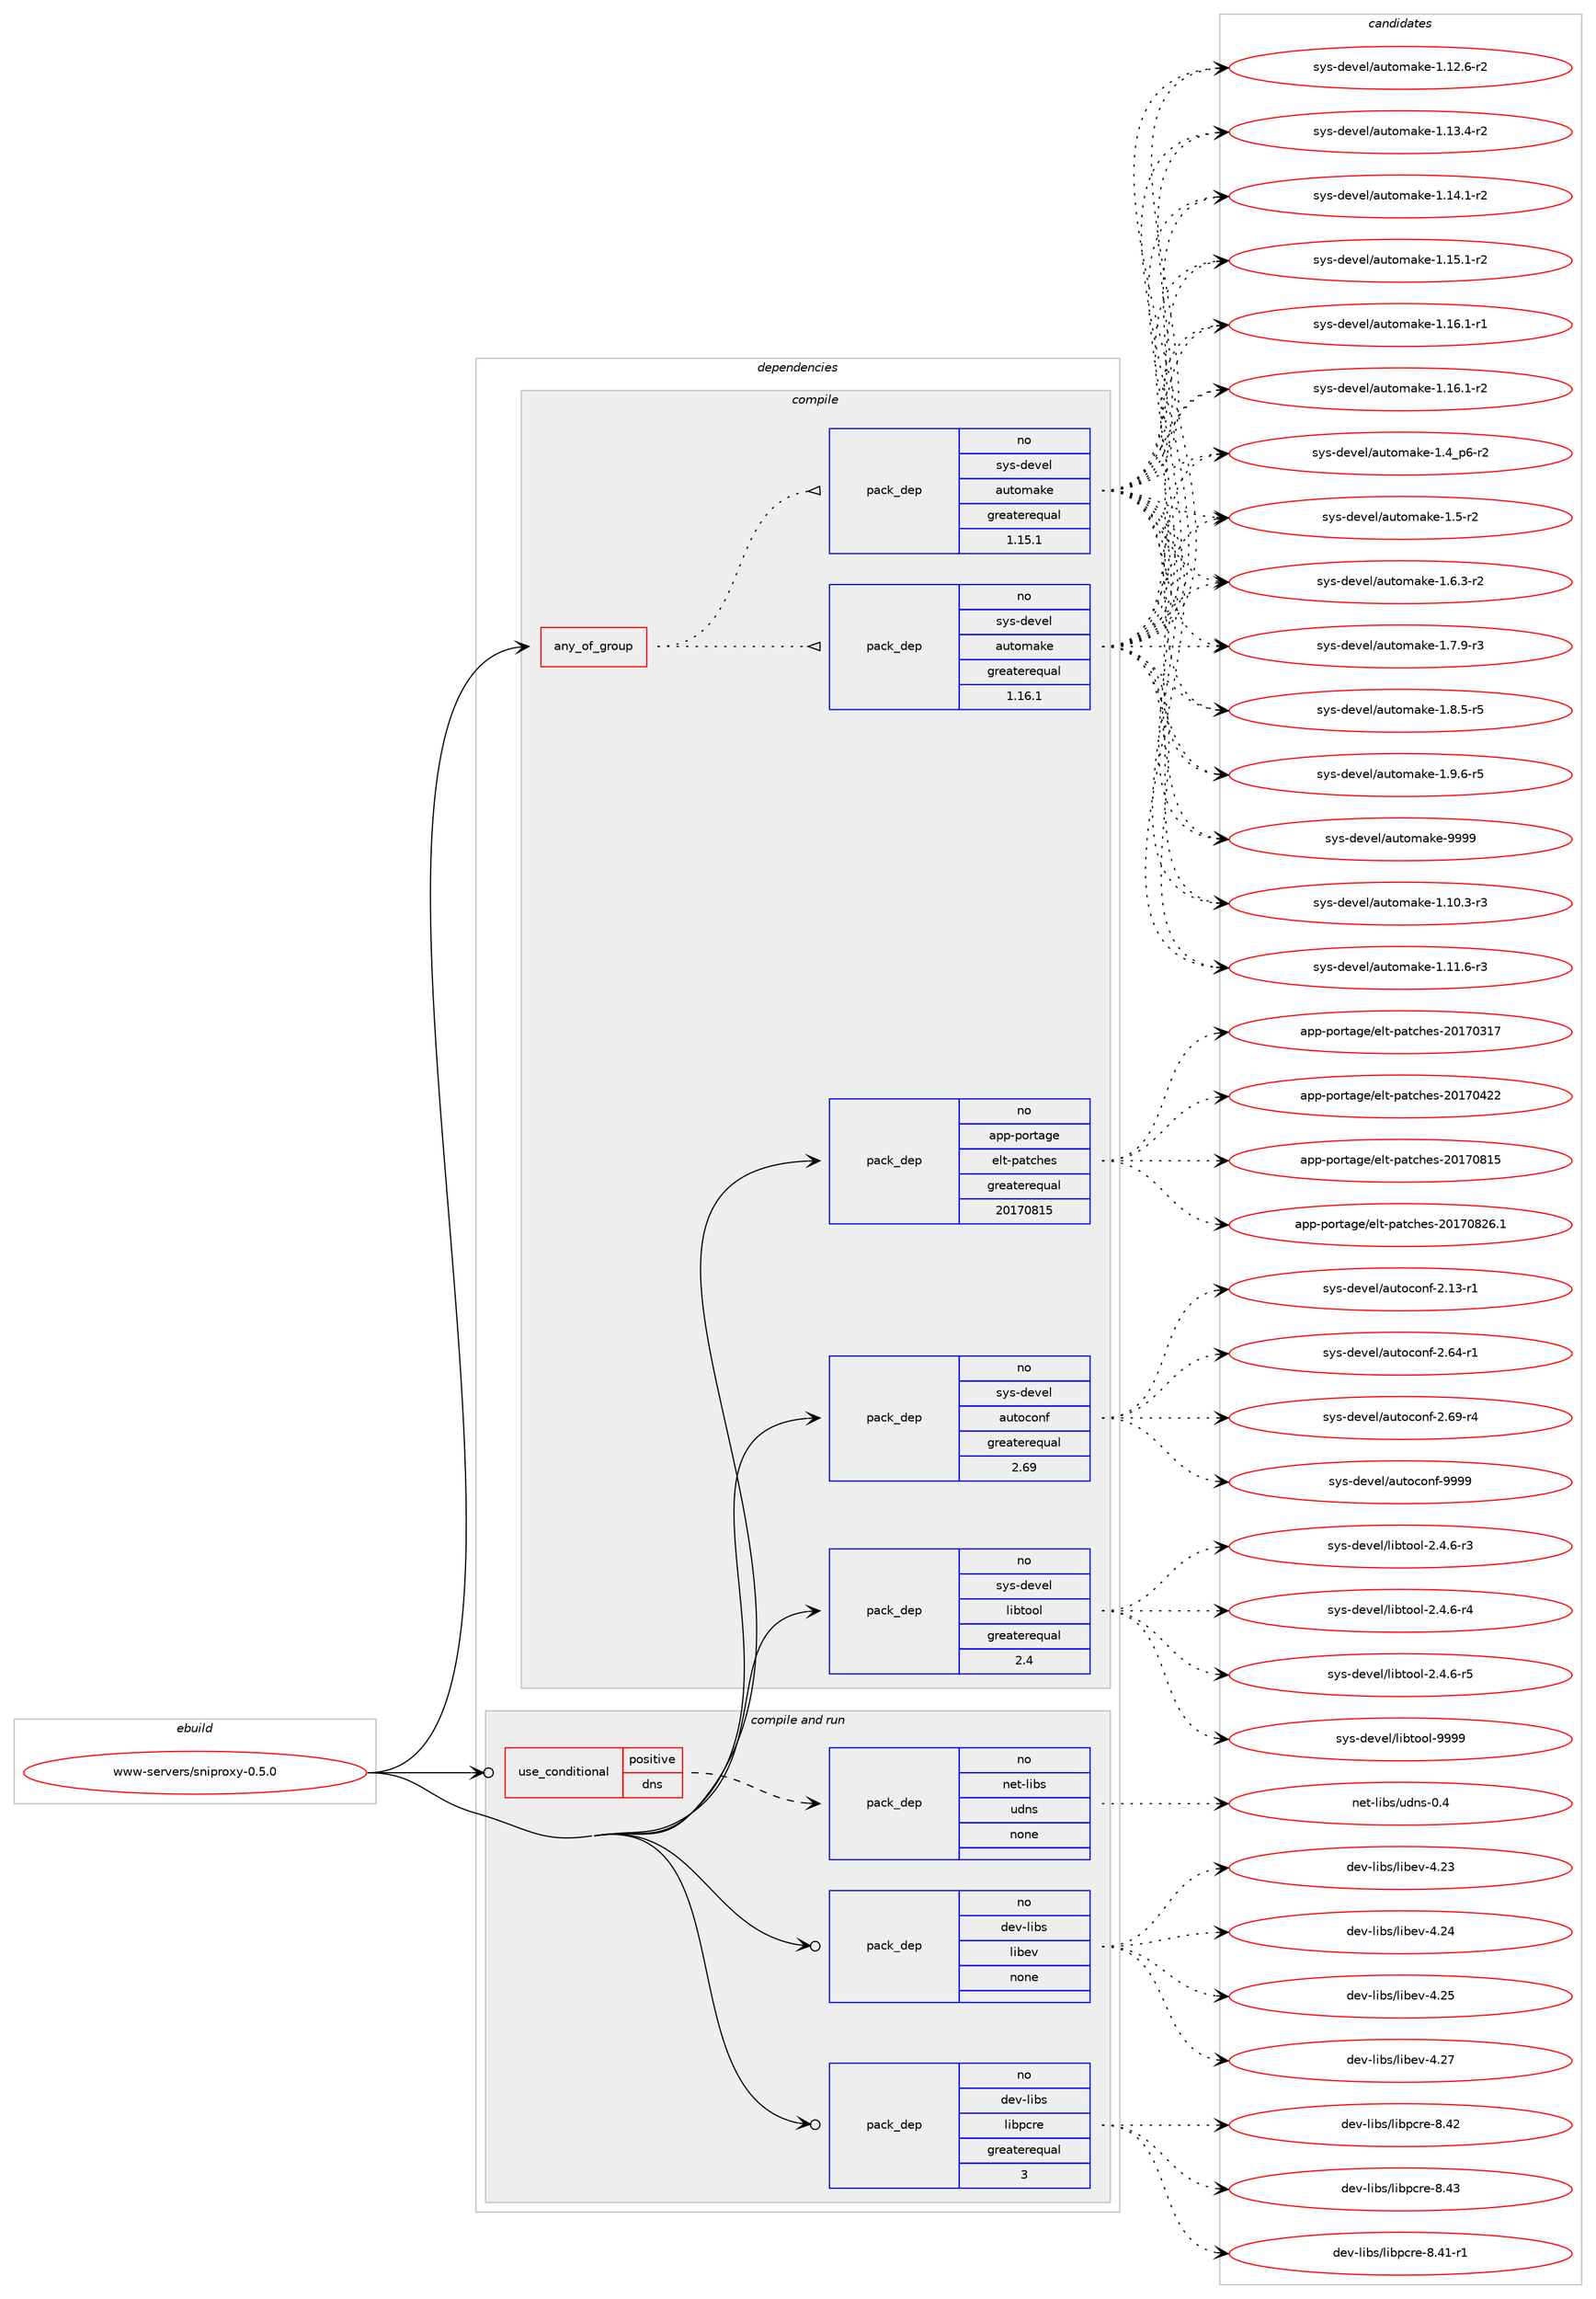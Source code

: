 digraph prolog {

# *************
# Graph options
# *************

newrank=true;
concentrate=true;
compound=true;
graph [rankdir=LR,fontname=Helvetica,fontsize=10,ranksep=1.5];#, ranksep=2.5, nodesep=0.2];
edge  [arrowhead=vee];
node  [fontname=Helvetica,fontsize=10];

# **********
# The ebuild
# **********

subgraph cluster_leftcol {
color=gray;
rank=same;
label=<<i>ebuild</i>>;
id [label="www-servers/sniproxy-0.5.0", color=red, width=4, href="../www-servers/sniproxy-0.5.0.svg"];
}

# ****************
# The dependencies
# ****************

subgraph cluster_midcol {
color=gray;
label=<<i>dependencies</i>>;
subgraph cluster_compile {
fillcolor="#eeeeee";
style=filled;
label=<<i>compile</i>>;
subgraph any15820 {
dependency910867 [label=<<TABLE BORDER="0" CELLBORDER="1" CELLSPACING="0" CELLPADDING="4"><TR><TD CELLPADDING="10">any_of_group</TD></TR></TABLE>>, shape=none, color=red];subgraph pack676020 {
dependency910868 [label=<<TABLE BORDER="0" CELLBORDER="1" CELLSPACING="0" CELLPADDING="4" WIDTH="220"><TR><TD ROWSPAN="6" CELLPADDING="30">pack_dep</TD></TR><TR><TD WIDTH="110">no</TD></TR><TR><TD>sys-devel</TD></TR><TR><TD>automake</TD></TR><TR><TD>greaterequal</TD></TR><TR><TD>1.16.1</TD></TR></TABLE>>, shape=none, color=blue];
}
dependency910867:e -> dependency910868:w [weight=20,style="dotted",arrowhead="oinv"];
subgraph pack676021 {
dependency910869 [label=<<TABLE BORDER="0" CELLBORDER="1" CELLSPACING="0" CELLPADDING="4" WIDTH="220"><TR><TD ROWSPAN="6" CELLPADDING="30">pack_dep</TD></TR><TR><TD WIDTH="110">no</TD></TR><TR><TD>sys-devel</TD></TR><TR><TD>automake</TD></TR><TR><TD>greaterequal</TD></TR><TR><TD>1.15.1</TD></TR></TABLE>>, shape=none, color=blue];
}
dependency910867:e -> dependency910869:w [weight=20,style="dotted",arrowhead="oinv"];
}
id:e -> dependency910867:w [weight=20,style="solid",arrowhead="vee"];
subgraph pack676022 {
dependency910870 [label=<<TABLE BORDER="0" CELLBORDER="1" CELLSPACING="0" CELLPADDING="4" WIDTH="220"><TR><TD ROWSPAN="6" CELLPADDING="30">pack_dep</TD></TR><TR><TD WIDTH="110">no</TD></TR><TR><TD>app-portage</TD></TR><TR><TD>elt-patches</TD></TR><TR><TD>greaterequal</TD></TR><TR><TD>20170815</TD></TR></TABLE>>, shape=none, color=blue];
}
id:e -> dependency910870:w [weight=20,style="solid",arrowhead="vee"];
subgraph pack676023 {
dependency910871 [label=<<TABLE BORDER="0" CELLBORDER="1" CELLSPACING="0" CELLPADDING="4" WIDTH="220"><TR><TD ROWSPAN="6" CELLPADDING="30">pack_dep</TD></TR><TR><TD WIDTH="110">no</TD></TR><TR><TD>sys-devel</TD></TR><TR><TD>autoconf</TD></TR><TR><TD>greaterequal</TD></TR><TR><TD>2.69</TD></TR></TABLE>>, shape=none, color=blue];
}
id:e -> dependency910871:w [weight=20,style="solid",arrowhead="vee"];
subgraph pack676024 {
dependency910872 [label=<<TABLE BORDER="0" CELLBORDER="1" CELLSPACING="0" CELLPADDING="4" WIDTH="220"><TR><TD ROWSPAN="6" CELLPADDING="30">pack_dep</TD></TR><TR><TD WIDTH="110">no</TD></TR><TR><TD>sys-devel</TD></TR><TR><TD>libtool</TD></TR><TR><TD>greaterequal</TD></TR><TR><TD>2.4</TD></TR></TABLE>>, shape=none, color=blue];
}
id:e -> dependency910872:w [weight=20,style="solid",arrowhead="vee"];
}
subgraph cluster_compileandrun {
fillcolor="#eeeeee";
style=filled;
label=<<i>compile and run</i>>;
subgraph cond218448 {
dependency910873 [label=<<TABLE BORDER="0" CELLBORDER="1" CELLSPACING="0" CELLPADDING="4"><TR><TD ROWSPAN="3" CELLPADDING="10">use_conditional</TD></TR><TR><TD>positive</TD></TR><TR><TD>dns</TD></TR></TABLE>>, shape=none, color=red];
subgraph pack676025 {
dependency910874 [label=<<TABLE BORDER="0" CELLBORDER="1" CELLSPACING="0" CELLPADDING="4" WIDTH="220"><TR><TD ROWSPAN="6" CELLPADDING="30">pack_dep</TD></TR><TR><TD WIDTH="110">no</TD></TR><TR><TD>net-libs</TD></TR><TR><TD>udns</TD></TR><TR><TD>none</TD></TR><TR><TD></TD></TR></TABLE>>, shape=none, color=blue];
}
dependency910873:e -> dependency910874:w [weight=20,style="dashed",arrowhead="vee"];
}
id:e -> dependency910873:w [weight=20,style="solid",arrowhead="odotvee"];
subgraph pack676026 {
dependency910875 [label=<<TABLE BORDER="0" CELLBORDER="1" CELLSPACING="0" CELLPADDING="4" WIDTH="220"><TR><TD ROWSPAN="6" CELLPADDING="30">pack_dep</TD></TR><TR><TD WIDTH="110">no</TD></TR><TR><TD>dev-libs</TD></TR><TR><TD>libev</TD></TR><TR><TD>none</TD></TR><TR><TD></TD></TR></TABLE>>, shape=none, color=blue];
}
id:e -> dependency910875:w [weight=20,style="solid",arrowhead="odotvee"];
subgraph pack676027 {
dependency910876 [label=<<TABLE BORDER="0" CELLBORDER="1" CELLSPACING="0" CELLPADDING="4" WIDTH="220"><TR><TD ROWSPAN="6" CELLPADDING="30">pack_dep</TD></TR><TR><TD WIDTH="110">no</TD></TR><TR><TD>dev-libs</TD></TR><TR><TD>libpcre</TD></TR><TR><TD>greaterequal</TD></TR><TR><TD>3</TD></TR></TABLE>>, shape=none, color=blue];
}
id:e -> dependency910876:w [weight=20,style="solid",arrowhead="odotvee"];
}
subgraph cluster_run {
fillcolor="#eeeeee";
style=filled;
label=<<i>run</i>>;
}
}

# **************
# The candidates
# **************

subgraph cluster_choices {
rank=same;
color=gray;
label=<<i>candidates</i>>;

subgraph choice676020 {
color=black;
nodesep=1;
choice11512111545100101118101108479711711611110997107101454946494846514511451 [label="sys-devel/automake-1.10.3-r3", color=red, width=4,href="../sys-devel/automake-1.10.3-r3.svg"];
choice11512111545100101118101108479711711611110997107101454946494946544511451 [label="sys-devel/automake-1.11.6-r3", color=red, width=4,href="../sys-devel/automake-1.11.6-r3.svg"];
choice11512111545100101118101108479711711611110997107101454946495046544511450 [label="sys-devel/automake-1.12.6-r2", color=red, width=4,href="../sys-devel/automake-1.12.6-r2.svg"];
choice11512111545100101118101108479711711611110997107101454946495146524511450 [label="sys-devel/automake-1.13.4-r2", color=red, width=4,href="../sys-devel/automake-1.13.4-r2.svg"];
choice11512111545100101118101108479711711611110997107101454946495246494511450 [label="sys-devel/automake-1.14.1-r2", color=red, width=4,href="../sys-devel/automake-1.14.1-r2.svg"];
choice11512111545100101118101108479711711611110997107101454946495346494511450 [label="sys-devel/automake-1.15.1-r2", color=red, width=4,href="../sys-devel/automake-1.15.1-r2.svg"];
choice11512111545100101118101108479711711611110997107101454946495446494511449 [label="sys-devel/automake-1.16.1-r1", color=red, width=4,href="../sys-devel/automake-1.16.1-r1.svg"];
choice11512111545100101118101108479711711611110997107101454946495446494511450 [label="sys-devel/automake-1.16.1-r2", color=red, width=4,href="../sys-devel/automake-1.16.1-r2.svg"];
choice115121115451001011181011084797117116111109971071014549465295112544511450 [label="sys-devel/automake-1.4_p6-r2", color=red, width=4,href="../sys-devel/automake-1.4_p6-r2.svg"];
choice11512111545100101118101108479711711611110997107101454946534511450 [label="sys-devel/automake-1.5-r2", color=red, width=4,href="../sys-devel/automake-1.5-r2.svg"];
choice115121115451001011181011084797117116111109971071014549465446514511450 [label="sys-devel/automake-1.6.3-r2", color=red, width=4,href="../sys-devel/automake-1.6.3-r2.svg"];
choice115121115451001011181011084797117116111109971071014549465546574511451 [label="sys-devel/automake-1.7.9-r3", color=red, width=4,href="../sys-devel/automake-1.7.9-r3.svg"];
choice115121115451001011181011084797117116111109971071014549465646534511453 [label="sys-devel/automake-1.8.5-r5", color=red, width=4,href="../sys-devel/automake-1.8.5-r5.svg"];
choice115121115451001011181011084797117116111109971071014549465746544511453 [label="sys-devel/automake-1.9.6-r5", color=red, width=4,href="../sys-devel/automake-1.9.6-r5.svg"];
choice115121115451001011181011084797117116111109971071014557575757 [label="sys-devel/automake-9999", color=red, width=4,href="../sys-devel/automake-9999.svg"];
dependency910868:e -> choice11512111545100101118101108479711711611110997107101454946494846514511451:w [style=dotted,weight="100"];
dependency910868:e -> choice11512111545100101118101108479711711611110997107101454946494946544511451:w [style=dotted,weight="100"];
dependency910868:e -> choice11512111545100101118101108479711711611110997107101454946495046544511450:w [style=dotted,weight="100"];
dependency910868:e -> choice11512111545100101118101108479711711611110997107101454946495146524511450:w [style=dotted,weight="100"];
dependency910868:e -> choice11512111545100101118101108479711711611110997107101454946495246494511450:w [style=dotted,weight="100"];
dependency910868:e -> choice11512111545100101118101108479711711611110997107101454946495346494511450:w [style=dotted,weight="100"];
dependency910868:e -> choice11512111545100101118101108479711711611110997107101454946495446494511449:w [style=dotted,weight="100"];
dependency910868:e -> choice11512111545100101118101108479711711611110997107101454946495446494511450:w [style=dotted,weight="100"];
dependency910868:e -> choice115121115451001011181011084797117116111109971071014549465295112544511450:w [style=dotted,weight="100"];
dependency910868:e -> choice11512111545100101118101108479711711611110997107101454946534511450:w [style=dotted,weight="100"];
dependency910868:e -> choice115121115451001011181011084797117116111109971071014549465446514511450:w [style=dotted,weight="100"];
dependency910868:e -> choice115121115451001011181011084797117116111109971071014549465546574511451:w [style=dotted,weight="100"];
dependency910868:e -> choice115121115451001011181011084797117116111109971071014549465646534511453:w [style=dotted,weight="100"];
dependency910868:e -> choice115121115451001011181011084797117116111109971071014549465746544511453:w [style=dotted,weight="100"];
dependency910868:e -> choice115121115451001011181011084797117116111109971071014557575757:w [style=dotted,weight="100"];
}
subgraph choice676021 {
color=black;
nodesep=1;
choice11512111545100101118101108479711711611110997107101454946494846514511451 [label="sys-devel/automake-1.10.3-r3", color=red, width=4,href="../sys-devel/automake-1.10.3-r3.svg"];
choice11512111545100101118101108479711711611110997107101454946494946544511451 [label="sys-devel/automake-1.11.6-r3", color=red, width=4,href="../sys-devel/automake-1.11.6-r3.svg"];
choice11512111545100101118101108479711711611110997107101454946495046544511450 [label="sys-devel/automake-1.12.6-r2", color=red, width=4,href="../sys-devel/automake-1.12.6-r2.svg"];
choice11512111545100101118101108479711711611110997107101454946495146524511450 [label="sys-devel/automake-1.13.4-r2", color=red, width=4,href="../sys-devel/automake-1.13.4-r2.svg"];
choice11512111545100101118101108479711711611110997107101454946495246494511450 [label="sys-devel/automake-1.14.1-r2", color=red, width=4,href="../sys-devel/automake-1.14.1-r2.svg"];
choice11512111545100101118101108479711711611110997107101454946495346494511450 [label="sys-devel/automake-1.15.1-r2", color=red, width=4,href="../sys-devel/automake-1.15.1-r2.svg"];
choice11512111545100101118101108479711711611110997107101454946495446494511449 [label="sys-devel/automake-1.16.1-r1", color=red, width=4,href="../sys-devel/automake-1.16.1-r1.svg"];
choice11512111545100101118101108479711711611110997107101454946495446494511450 [label="sys-devel/automake-1.16.1-r2", color=red, width=4,href="../sys-devel/automake-1.16.1-r2.svg"];
choice115121115451001011181011084797117116111109971071014549465295112544511450 [label="sys-devel/automake-1.4_p6-r2", color=red, width=4,href="../sys-devel/automake-1.4_p6-r2.svg"];
choice11512111545100101118101108479711711611110997107101454946534511450 [label="sys-devel/automake-1.5-r2", color=red, width=4,href="../sys-devel/automake-1.5-r2.svg"];
choice115121115451001011181011084797117116111109971071014549465446514511450 [label="sys-devel/automake-1.6.3-r2", color=red, width=4,href="../sys-devel/automake-1.6.3-r2.svg"];
choice115121115451001011181011084797117116111109971071014549465546574511451 [label="sys-devel/automake-1.7.9-r3", color=red, width=4,href="../sys-devel/automake-1.7.9-r3.svg"];
choice115121115451001011181011084797117116111109971071014549465646534511453 [label="sys-devel/automake-1.8.5-r5", color=red, width=4,href="../sys-devel/automake-1.8.5-r5.svg"];
choice115121115451001011181011084797117116111109971071014549465746544511453 [label="sys-devel/automake-1.9.6-r5", color=red, width=4,href="../sys-devel/automake-1.9.6-r5.svg"];
choice115121115451001011181011084797117116111109971071014557575757 [label="sys-devel/automake-9999", color=red, width=4,href="../sys-devel/automake-9999.svg"];
dependency910869:e -> choice11512111545100101118101108479711711611110997107101454946494846514511451:w [style=dotted,weight="100"];
dependency910869:e -> choice11512111545100101118101108479711711611110997107101454946494946544511451:w [style=dotted,weight="100"];
dependency910869:e -> choice11512111545100101118101108479711711611110997107101454946495046544511450:w [style=dotted,weight="100"];
dependency910869:e -> choice11512111545100101118101108479711711611110997107101454946495146524511450:w [style=dotted,weight="100"];
dependency910869:e -> choice11512111545100101118101108479711711611110997107101454946495246494511450:w [style=dotted,weight="100"];
dependency910869:e -> choice11512111545100101118101108479711711611110997107101454946495346494511450:w [style=dotted,weight="100"];
dependency910869:e -> choice11512111545100101118101108479711711611110997107101454946495446494511449:w [style=dotted,weight="100"];
dependency910869:e -> choice11512111545100101118101108479711711611110997107101454946495446494511450:w [style=dotted,weight="100"];
dependency910869:e -> choice115121115451001011181011084797117116111109971071014549465295112544511450:w [style=dotted,weight="100"];
dependency910869:e -> choice11512111545100101118101108479711711611110997107101454946534511450:w [style=dotted,weight="100"];
dependency910869:e -> choice115121115451001011181011084797117116111109971071014549465446514511450:w [style=dotted,weight="100"];
dependency910869:e -> choice115121115451001011181011084797117116111109971071014549465546574511451:w [style=dotted,weight="100"];
dependency910869:e -> choice115121115451001011181011084797117116111109971071014549465646534511453:w [style=dotted,weight="100"];
dependency910869:e -> choice115121115451001011181011084797117116111109971071014549465746544511453:w [style=dotted,weight="100"];
dependency910869:e -> choice115121115451001011181011084797117116111109971071014557575757:w [style=dotted,weight="100"];
}
subgraph choice676022 {
color=black;
nodesep=1;
choice97112112451121111141169710310147101108116451129711699104101115455048495548514955 [label="app-portage/elt-patches-20170317", color=red, width=4,href="../app-portage/elt-patches-20170317.svg"];
choice97112112451121111141169710310147101108116451129711699104101115455048495548525050 [label="app-portage/elt-patches-20170422", color=red, width=4,href="../app-portage/elt-patches-20170422.svg"];
choice97112112451121111141169710310147101108116451129711699104101115455048495548564953 [label="app-portage/elt-patches-20170815", color=red, width=4,href="../app-portage/elt-patches-20170815.svg"];
choice971121124511211111411697103101471011081164511297116991041011154550484955485650544649 [label="app-portage/elt-patches-20170826.1", color=red, width=4,href="../app-portage/elt-patches-20170826.1.svg"];
dependency910870:e -> choice97112112451121111141169710310147101108116451129711699104101115455048495548514955:w [style=dotted,weight="100"];
dependency910870:e -> choice97112112451121111141169710310147101108116451129711699104101115455048495548525050:w [style=dotted,weight="100"];
dependency910870:e -> choice97112112451121111141169710310147101108116451129711699104101115455048495548564953:w [style=dotted,weight="100"];
dependency910870:e -> choice971121124511211111411697103101471011081164511297116991041011154550484955485650544649:w [style=dotted,weight="100"];
}
subgraph choice676023 {
color=black;
nodesep=1;
choice1151211154510010111810110847971171161119911111010245504649514511449 [label="sys-devel/autoconf-2.13-r1", color=red, width=4,href="../sys-devel/autoconf-2.13-r1.svg"];
choice1151211154510010111810110847971171161119911111010245504654524511449 [label="sys-devel/autoconf-2.64-r1", color=red, width=4,href="../sys-devel/autoconf-2.64-r1.svg"];
choice1151211154510010111810110847971171161119911111010245504654574511452 [label="sys-devel/autoconf-2.69-r4", color=red, width=4,href="../sys-devel/autoconf-2.69-r4.svg"];
choice115121115451001011181011084797117116111991111101024557575757 [label="sys-devel/autoconf-9999", color=red, width=4,href="../sys-devel/autoconf-9999.svg"];
dependency910871:e -> choice1151211154510010111810110847971171161119911111010245504649514511449:w [style=dotted,weight="100"];
dependency910871:e -> choice1151211154510010111810110847971171161119911111010245504654524511449:w [style=dotted,weight="100"];
dependency910871:e -> choice1151211154510010111810110847971171161119911111010245504654574511452:w [style=dotted,weight="100"];
dependency910871:e -> choice115121115451001011181011084797117116111991111101024557575757:w [style=dotted,weight="100"];
}
subgraph choice676024 {
color=black;
nodesep=1;
choice1151211154510010111810110847108105981161111111084550465246544511451 [label="sys-devel/libtool-2.4.6-r3", color=red, width=4,href="../sys-devel/libtool-2.4.6-r3.svg"];
choice1151211154510010111810110847108105981161111111084550465246544511452 [label="sys-devel/libtool-2.4.6-r4", color=red, width=4,href="../sys-devel/libtool-2.4.6-r4.svg"];
choice1151211154510010111810110847108105981161111111084550465246544511453 [label="sys-devel/libtool-2.4.6-r5", color=red, width=4,href="../sys-devel/libtool-2.4.6-r5.svg"];
choice1151211154510010111810110847108105981161111111084557575757 [label="sys-devel/libtool-9999", color=red, width=4,href="../sys-devel/libtool-9999.svg"];
dependency910872:e -> choice1151211154510010111810110847108105981161111111084550465246544511451:w [style=dotted,weight="100"];
dependency910872:e -> choice1151211154510010111810110847108105981161111111084550465246544511452:w [style=dotted,weight="100"];
dependency910872:e -> choice1151211154510010111810110847108105981161111111084550465246544511453:w [style=dotted,weight="100"];
dependency910872:e -> choice1151211154510010111810110847108105981161111111084557575757:w [style=dotted,weight="100"];
}
subgraph choice676025 {
color=black;
nodesep=1;
choice11010111645108105981154711710011011545484652 [label="net-libs/udns-0.4", color=red, width=4,href="../net-libs/udns-0.4.svg"];
dependency910874:e -> choice11010111645108105981154711710011011545484652:w [style=dotted,weight="100"];
}
subgraph choice676026 {
color=black;
nodesep=1;
choice100101118451081059811547108105981011184552465051 [label="dev-libs/libev-4.23", color=red, width=4,href="../dev-libs/libev-4.23.svg"];
choice100101118451081059811547108105981011184552465052 [label="dev-libs/libev-4.24", color=red, width=4,href="../dev-libs/libev-4.24.svg"];
choice100101118451081059811547108105981011184552465053 [label="dev-libs/libev-4.25", color=red, width=4,href="../dev-libs/libev-4.25.svg"];
choice100101118451081059811547108105981011184552465055 [label="dev-libs/libev-4.27", color=red, width=4,href="../dev-libs/libev-4.27.svg"];
dependency910875:e -> choice100101118451081059811547108105981011184552465051:w [style=dotted,weight="100"];
dependency910875:e -> choice100101118451081059811547108105981011184552465052:w [style=dotted,weight="100"];
dependency910875:e -> choice100101118451081059811547108105981011184552465053:w [style=dotted,weight="100"];
dependency910875:e -> choice100101118451081059811547108105981011184552465055:w [style=dotted,weight="100"];
}
subgraph choice676027 {
color=black;
nodesep=1;
choice100101118451081059811547108105981129911410145564652494511449 [label="dev-libs/libpcre-8.41-r1", color=red, width=4,href="../dev-libs/libpcre-8.41-r1.svg"];
choice10010111845108105981154710810598112991141014556465250 [label="dev-libs/libpcre-8.42", color=red, width=4,href="../dev-libs/libpcre-8.42.svg"];
choice10010111845108105981154710810598112991141014556465251 [label="dev-libs/libpcre-8.43", color=red, width=4,href="../dev-libs/libpcre-8.43.svg"];
dependency910876:e -> choice100101118451081059811547108105981129911410145564652494511449:w [style=dotted,weight="100"];
dependency910876:e -> choice10010111845108105981154710810598112991141014556465250:w [style=dotted,weight="100"];
dependency910876:e -> choice10010111845108105981154710810598112991141014556465251:w [style=dotted,weight="100"];
}
}

}
